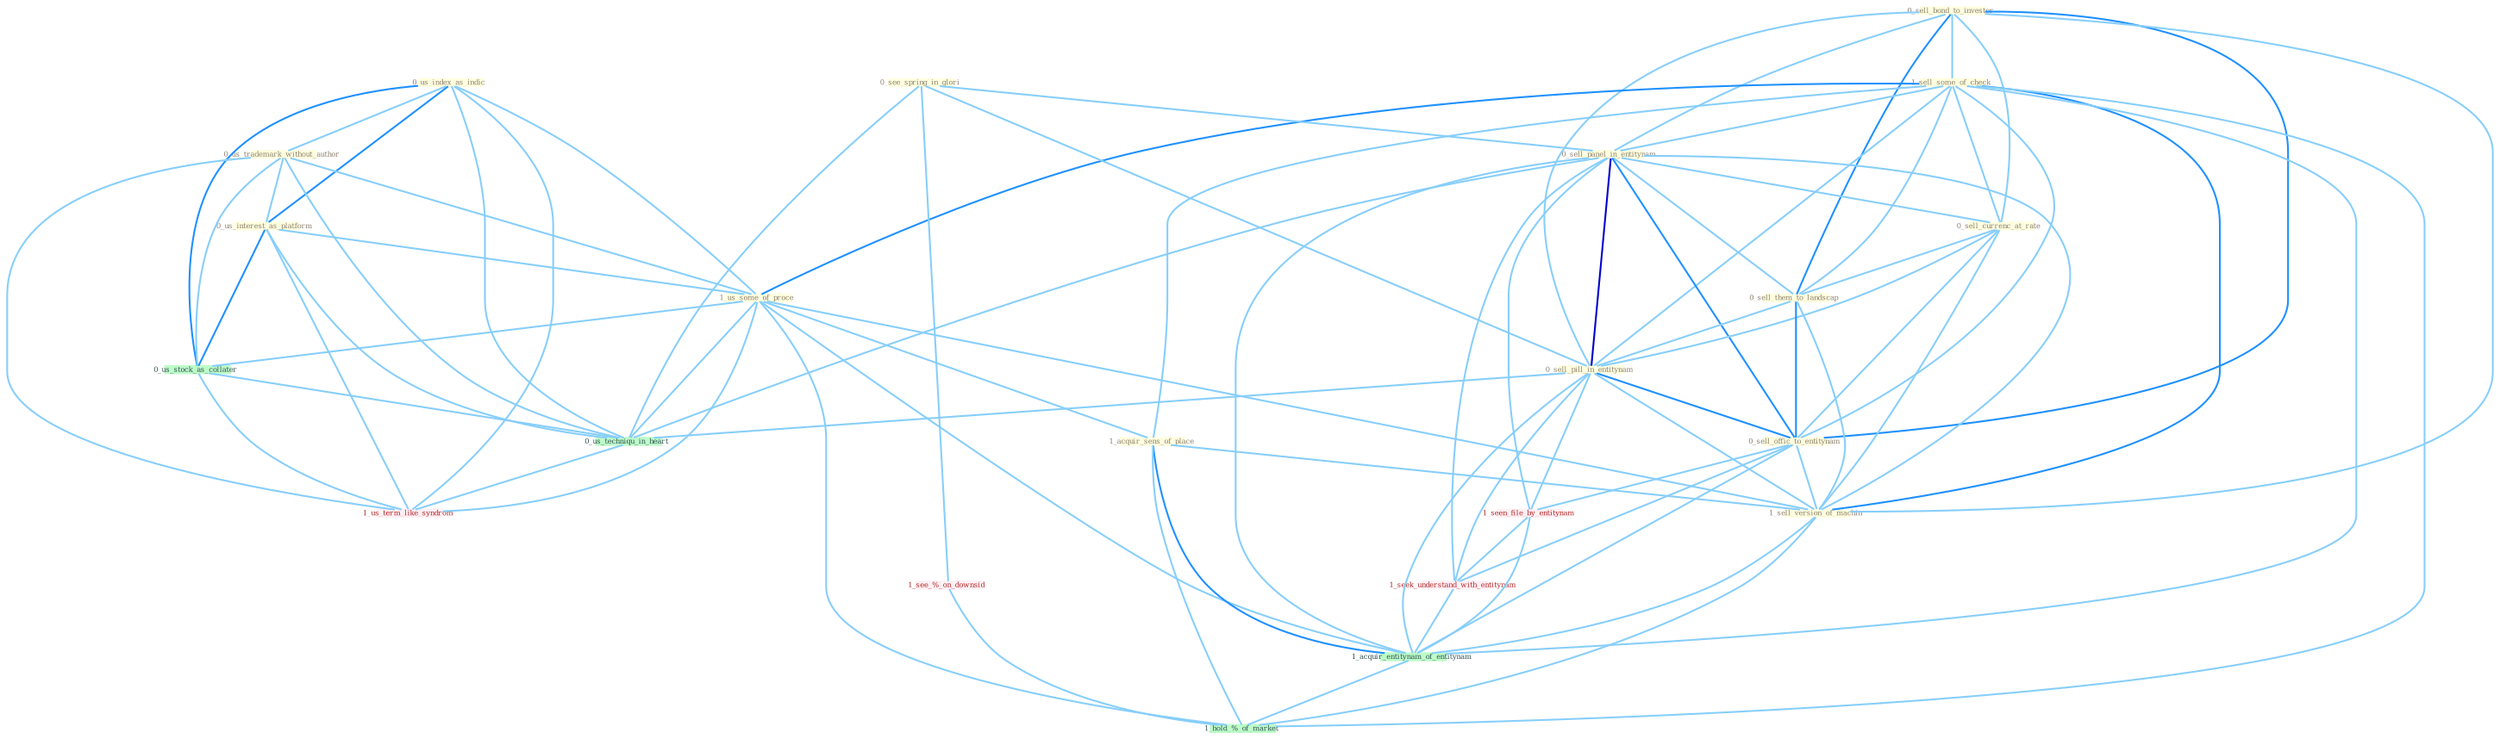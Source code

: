 Graph G{ 
    node
    [shape=polygon,style=filled,width=.5,height=.06,color="#BDFCC9",fixedsize=true,fontsize=4,
    fontcolor="#2f4f4f"];
    {node
    [color="#ffffe0", fontcolor="#8b7d6b"] "0_us_index_as_indic " "0_sell_bond_to_investor " "0_us_trademark_without_author " "1_sell_some_of_check " "0_see_spring_in_glori " "0_us_interest_as_platform " "0_sell_panel_in_entitynam " "0_sell_currenc_at_rate " "1_us_some_of_proce " "0_sell_them_to_landscap " "1_acquir_sens_of_place " "0_sell_pill_in_entitynam " "0_sell_offic_to_entitynam " "1_sell_version_of_machin "}
{node [color="#fff0f5", fontcolor="#b22222"] "1_seen_file_by_entitynam " "1_seek_understand_with_entitynam " "1_see_%_on_downsid " "1_us_term_like_syndrom "}
edge [color="#B0E2FF"];

	"0_us_index_as_indic " -- "0_us_trademark_without_author " [w="1", color="#87cefa" ];
	"0_us_index_as_indic " -- "0_us_interest_as_platform " [w="2", color="#1e90ff" , len=0.8];
	"0_us_index_as_indic " -- "1_us_some_of_proce " [w="1", color="#87cefa" ];
	"0_us_index_as_indic " -- "0_us_stock_as_collater " [w="2", color="#1e90ff" , len=0.8];
	"0_us_index_as_indic " -- "0_us_techniqu_in_heart " [w="1", color="#87cefa" ];
	"0_us_index_as_indic " -- "1_us_term_like_syndrom " [w="1", color="#87cefa" ];
	"0_sell_bond_to_investor " -- "1_sell_some_of_check " [w="1", color="#87cefa" ];
	"0_sell_bond_to_investor " -- "0_sell_panel_in_entitynam " [w="1", color="#87cefa" ];
	"0_sell_bond_to_investor " -- "0_sell_currenc_at_rate " [w="1", color="#87cefa" ];
	"0_sell_bond_to_investor " -- "0_sell_them_to_landscap " [w="2", color="#1e90ff" , len=0.8];
	"0_sell_bond_to_investor " -- "0_sell_pill_in_entitynam " [w="1", color="#87cefa" ];
	"0_sell_bond_to_investor " -- "0_sell_offic_to_entitynam " [w="2", color="#1e90ff" , len=0.8];
	"0_sell_bond_to_investor " -- "1_sell_version_of_machin " [w="1", color="#87cefa" ];
	"0_us_trademark_without_author " -- "0_us_interest_as_platform " [w="1", color="#87cefa" ];
	"0_us_trademark_without_author " -- "1_us_some_of_proce " [w="1", color="#87cefa" ];
	"0_us_trademark_without_author " -- "0_us_stock_as_collater " [w="1", color="#87cefa" ];
	"0_us_trademark_without_author " -- "0_us_techniqu_in_heart " [w="1", color="#87cefa" ];
	"0_us_trademark_without_author " -- "1_us_term_like_syndrom " [w="1", color="#87cefa" ];
	"1_sell_some_of_check " -- "0_sell_panel_in_entitynam " [w="1", color="#87cefa" ];
	"1_sell_some_of_check " -- "0_sell_currenc_at_rate " [w="1", color="#87cefa" ];
	"1_sell_some_of_check " -- "1_us_some_of_proce " [w="2", color="#1e90ff" , len=0.8];
	"1_sell_some_of_check " -- "0_sell_them_to_landscap " [w="1", color="#87cefa" ];
	"1_sell_some_of_check " -- "1_acquir_sens_of_place " [w="1", color="#87cefa" ];
	"1_sell_some_of_check " -- "0_sell_pill_in_entitynam " [w="1", color="#87cefa" ];
	"1_sell_some_of_check " -- "0_sell_offic_to_entitynam " [w="1", color="#87cefa" ];
	"1_sell_some_of_check " -- "1_sell_version_of_machin " [w="2", color="#1e90ff" , len=0.8];
	"1_sell_some_of_check " -- "1_acquir_entitynam_of_entitynam " [w="1", color="#87cefa" ];
	"1_sell_some_of_check " -- "1_hold_%_of_market " [w="1", color="#87cefa" ];
	"0_see_spring_in_glori " -- "0_sell_panel_in_entitynam " [w="1", color="#87cefa" ];
	"0_see_spring_in_glori " -- "0_sell_pill_in_entitynam " [w="1", color="#87cefa" ];
	"0_see_spring_in_glori " -- "0_us_techniqu_in_heart " [w="1", color="#87cefa" ];
	"0_see_spring_in_glori " -- "1_see_%_on_downsid " [w="1", color="#87cefa" ];
	"0_us_interest_as_platform " -- "1_us_some_of_proce " [w="1", color="#87cefa" ];
	"0_us_interest_as_platform " -- "0_us_stock_as_collater " [w="2", color="#1e90ff" , len=0.8];
	"0_us_interest_as_platform " -- "0_us_techniqu_in_heart " [w="1", color="#87cefa" ];
	"0_us_interest_as_platform " -- "1_us_term_like_syndrom " [w="1", color="#87cefa" ];
	"0_sell_panel_in_entitynam " -- "0_sell_currenc_at_rate " [w="1", color="#87cefa" ];
	"0_sell_panel_in_entitynam " -- "0_sell_them_to_landscap " [w="1", color="#87cefa" ];
	"0_sell_panel_in_entitynam " -- "0_sell_pill_in_entitynam " [w="3", color="#0000cd" , len=0.6];
	"0_sell_panel_in_entitynam " -- "0_sell_offic_to_entitynam " [w="2", color="#1e90ff" , len=0.8];
	"0_sell_panel_in_entitynam " -- "1_sell_version_of_machin " [w="1", color="#87cefa" ];
	"0_sell_panel_in_entitynam " -- "1_seen_file_by_entitynam " [w="1", color="#87cefa" ];
	"0_sell_panel_in_entitynam " -- "1_seek_understand_with_entitynam " [w="1", color="#87cefa" ];
	"0_sell_panel_in_entitynam " -- "1_acquir_entitynam_of_entitynam " [w="1", color="#87cefa" ];
	"0_sell_panel_in_entitynam " -- "0_us_techniqu_in_heart " [w="1", color="#87cefa" ];
	"0_sell_currenc_at_rate " -- "0_sell_them_to_landscap " [w="1", color="#87cefa" ];
	"0_sell_currenc_at_rate " -- "0_sell_pill_in_entitynam " [w="1", color="#87cefa" ];
	"0_sell_currenc_at_rate " -- "0_sell_offic_to_entitynam " [w="1", color="#87cefa" ];
	"0_sell_currenc_at_rate " -- "1_sell_version_of_machin " [w="1", color="#87cefa" ];
	"1_us_some_of_proce " -- "1_acquir_sens_of_place " [w="1", color="#87cefa" ];
	"1_us_some_of_proce " -- "1_sell_version_of_machin " [w="1", color="#87cefa" ];
	"1_us_some_of_proce " -- "0_us_stock_as_collater " [w="1", color="#87cefa" ];
	"1_us_some_of_proce " -- "1_acquir_entitynam_of_entitynam " [w="1", color="#87cefa" ];
	"1_us_some_of_proce " -- "0_us_techniqu_in_heart " [w="1", color="#87cefa" ];
	"1_us_some_of_proce " -- "1_us_term_like_syndrom " [w="1", color="#87cefa" ];
	"1_us_some_of_proce " -- "1_hold_%_of_market " [w="1", color="#87cefa" ];
	"0_sell_them_to_landscap " -- "0_sell_pill_in_entitynam " [w="1", color="#87cefa" ];
	"0_sell_them_to_landscap " -- "0_sell_offic_to_entitynam " [w="2", color="#1e90ff" , len=0.8];
	"0_sell_them_to_landscap " -- "1_sell_version_of_machin " [w="1", color="#87cefa" ];
	"1_acquir_sens_of_place " -- "1_sell_version_of_machin " [w="1", color="#87cefa" ];
	"1_acquir_sens_of_place " -- "1_acquir_entitynam_of_entitynam " [w="2", color="#1e90ff" , len=0.8];
	"1_acquir_sens_of_place " -- "1_hold_%_of_market " [w="1", color="#87cefa" ];
	"0_sell_pill_in_entitynam " -- "0_sell_offic_to_entitynam " [w="2", color="#1e90ff" , len=0.8];
	"0_sell_pill_in_entitynam " -- "1_sell_version_of_machin " [w="1", color="#87cefa" ];
	"0_sell_pill_in_entitynam " -- "1_seen_file_by_entitynam " [w="1", color="#87cefa" ];
	"0_sell_pill_in_entitynam " -- "1_seek_understand_with_entitynam " [w="1", color="#87cefa" ];
	"0_sell_pill_in_entitynam " -- "1_acquir_entitynam_of_entitynam " [w="1", color="#87cefa" ];
	"0_sell_pill_in_entitynam " -- "0_us_techniqu_in_heart " [w="1", color="#87cefa" ];
	"0_sell_offic_to_entitynam " -- "1_sell_version_of_machin " [w="1", color="#87cefa" ];
	"0_sell_offic_to_entitynam " -- "1_seen_file_by_entitynam " [w="1", color="#87cefa" ];
	"0_sell_offic_to_entitynam " -- "1_seek_understand_with_entitynam " [w="1", color="#87cefa" ];
	"0_sell_offic_to_entitynam " -- "1_acquir_entitynam_of_entitynam " [w="1", color="#87cefa" ];
	"1_sell_version_of_machin " -- "1_acquir_entitynam_of_entitynam " [w="1", color="#87cefa" ];
	"1_sell_version_of_machin " -- "1_hold_%_of_market " [w="1", color="#87cefa" ];
	"1_seen_file_by_entitynam " -- "1_seek_understand_with_entitynam " [w="1", color="#87cefa" ];
	"1_seen_file_by_entitynam " -- "1_acquir_entitynam_of_entitynam " [w="1", color="#87cefa" ];
	"0_us_stock_as_collater " -- "0_us_techniqu_in_heart " [w="1", color="#87cefa" ];
	"0_us_stock_as_collater " -- "1_us_term_like_syndrom " [w="1", color="#87cefa" ];
	"1_seek_understand_with_entitynam " -- "1_acquir_entitynam_of_entitynam " [w="1", color="#87cefa" ];
	"1_acquir_entitynam_of_entitynam " -- "1_hold_%_of_market " [w="1", color="#87cefa" ];
	"0_us_techniqu_in_heart " -- "1_us_term_like_syndrom " [w="1", color="#87cefa" ];
	"1_see_%_on_downsid " -- "1_hold_%_of_market " [w="1", color="#87cefa" ];
}